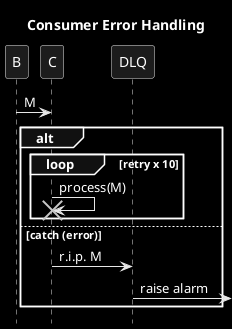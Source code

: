 @startuml
title Consumer Error Handling
hide footbox
skinparam monochrome reverse

B->C: M
alt
    loop retry x 10
        C->C!!: process(M)
    end
else catch (error)
    '1) discard the message (skip it) catch(e) {/*nothing*/}
    'for transient self-correcting data: eg: current temperature/5s, stock values
    'esp if they come in on a clock
    'what if I drop 99% of messages for 3 mon --> freshness
    ' idea: publish a metric with number of messages/store last processed
    ' increment a counter (Micrometer)💖 + you email/impl(devOps) the alarm in prod

    '2) log.error (skip it) if not sensitive (GDPR, card..) -> alarms scraping the logs
    ' default

    '3) send to Dead Letter (skip it)
    '+ easy to replay
    '+ privacy
    '+ easier to raise alarm
    C->DLQ: r.i.p. M
    DLQ->:raise alarm

    '4) send an error message if it's valuable for business
    'PaymentFailedEvent{orderId} in an eShop

    '5) freeze that partition/business ID
end

@enduml
